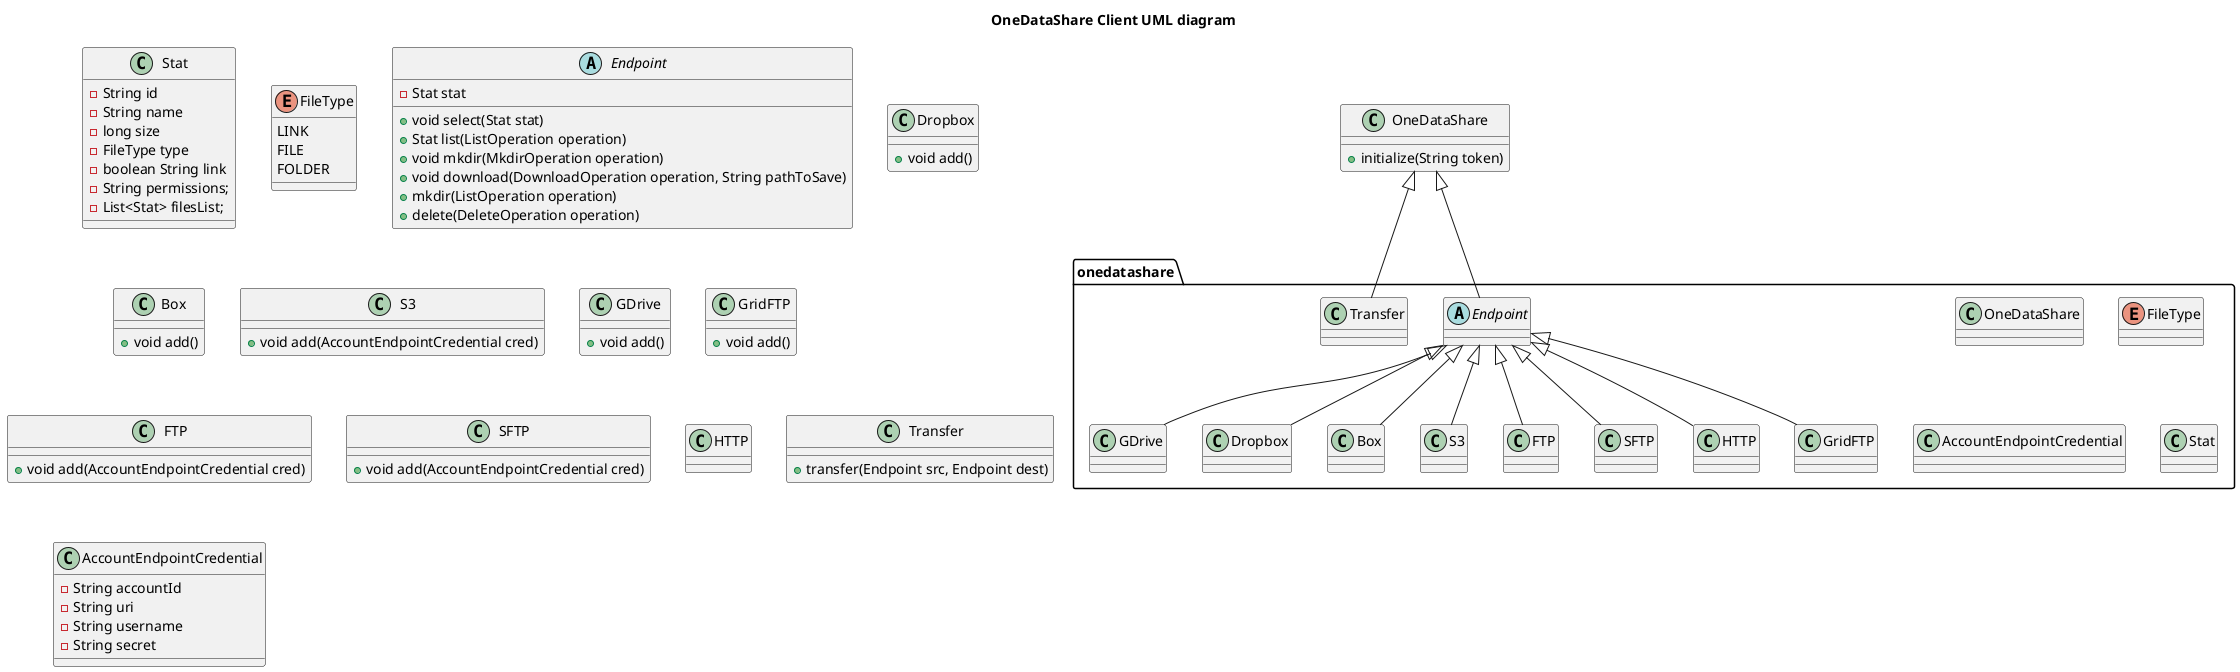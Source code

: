 @startuml

title OneDataShare Client UML diagram

package "onedatashare" {
class OneDataShare
abstract class Endpoint
class GDrive
class Dropbox
class Box
class S3
class FTP
class SFTP
class HTTP
class GridFTP


class Transfer

enum FileType
class AccountEndpointCredential
class Stat
}

class OneDataShare{
+ initialize(String token)
}

OneDataShare <|-- Endpoint
OneDataShare <|-- Transfer
Endpoint <|-- Dropbox
Endpoint <|-- Box
Endpoint <|-- S3
Endpoint <|-- GDrive
Endpoint <|-- GridFTP
Endpoint <|-- FTP
Endpoint <|-- SFTP
Endpoint <|-- HTTP

class Stat{
- String id
- String name
- long size
- FileType type
- boolean String link
- String permissions;
- List<Stat> filesList;
}

enum FileType{
LINK
FILE
FOLDER
}

abstract class Endpoint{
- Stat stat
+ void select(Stat stat)
+ Stat list(ListOperation operation)
+ void mkdir(MkdirOperation operation)
+ void download(DownloadOperation operation, String pathToSave)
+ mkdir(ListOperation operation)
+ delete(DeleteOperation operation)
}

class Dropbox{
+ void add()
}

class Box{
+ void add()
}

class S3{
+ void add(AccountEndpointCredential cred)
}

class GDrive{
+ void add()
}

class GridFTP{
+ void add()
}

class FTP{
+ void add(AccountEndpointCredential cred)
}

class SFTP{
+ void add(AccountEndpointCredential cred)
}

class HTTP{
}

class Transfer{
+ transfer(Endpoint src, Endpoint dest)
}

class AccountEndpointCredential{
- String accountId
- String uri
- String username
- String secret
}

@enduml